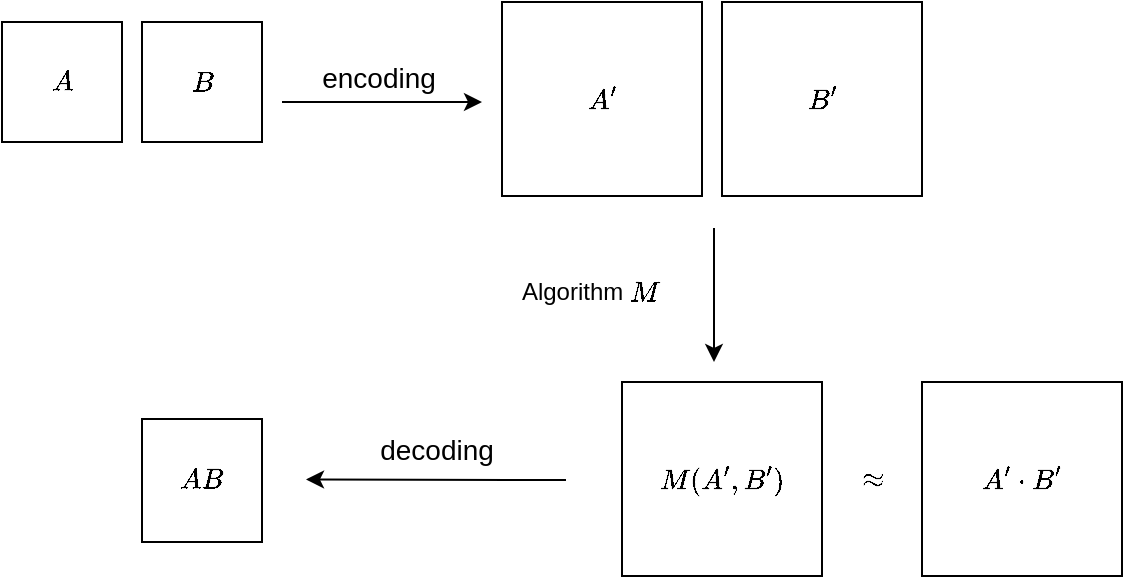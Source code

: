 <mxfile>
    <diagram id="a0IY9pOavN5R539W80ek" name="ページ1">
        <mxGraphModel dx="736" dy="451" grid="1" gridSize="10" guides="1" tooltips="1" connect="1" arrows="1" fold="1" page="1" pageScale="1" pageWidth="827" pageHeight="1169" math="1" shadow="0">
            <root>
                <mxCell id="0"/>
                <mxCell id="1" parent="0"/>
                <mxCell id="2" value="$$A$$" style="whiteSpace=wrap;html=1;" vertex="1" parent="1">
                    <mxGeometry x="40" y="40" width="60" height="60" as="geometry"/>
                </mxCell>
                <mxCell id="3" value="$$B$$" style="whiteSpace=wrap;html=1;" vertex="1" parent="1">
                    <mxGeometry x="110" y="40" width="60" height="60" as="geometry"/>
                </mxCell>
                <mxCell id="4" value="" style="edgeStyle=none;orthogonalLoop=1;jettySize=auto;html=1;" edge="1" parent="1">
                    <mxGeometry width="100" relative="1" as="geometry">
                        <mxPoint x="180" y="80" as="sourcePoint"/>
                        <mxPoint x="280" y="80" as="targetPoint"/>
                        <Array as="points"/>
                    </mxGeometry>
                </mxCell>
                <mxCell id="5" value="encoding" style="text;html=1;align=center;verticalAlign=middle;resizable=0;points=[];autosize=1;strokeColor=none;fillColor=none;strokeWidth=1;fontSize=14;" vertex="1" parent="1">
                    <mxGeometry x="188" y="53" width="80" height="30" as="geometry"/>
                </mxCell>
                <mxCell id="6" value="$$A&#39;$$" style="whiteSpace=wrap;html=1;" vertex="1" parent="1">
                    <mxGeometry x="290" y="30" width="100" height="97" as="geometry"/>
                </mxCell>
                <mxCell id="8" value="$$B&#39;$$" style="whiteSpace=wrap;html=1;" vertex="1" parent="1">
                    <mxGeometry x="400" y="30" width="100" height="97" as="geometry"/>
                </mxCell>
                <mxCell id="9" value="" style="edgeStyle=none;orthogonalLoop=1;jettySize=auto;html=1;" edge="1" parent="1">
                    <mxGeometry width="100" relative="1" as="geometry">
                        <mxPoint x="396" y="143" as="sourcePoint"/>
                        <mxPoint x="396" y="210" as="targetPoint"/>
                        <Array as="points"/>
                    </mxGeometry>
                </mxCell>
                <mxCell id="10" value="Algorithm \(M\)" style="text;html=1;align=center;verticalAlign=middle;resizable=0;points=[];autosize=1;strokeColor=none;fillColor=none;" vertex="1" parent="1">
                    <mxGeometry x="284" y="160" width="100" height="30" as="geometry"/>
                </mxCell>
                <mxCell id="11" value="$$M(A&#39;,B&#39;)$$" style="whiteSpace=wrap;html=1;" vertex="1" parent="1">
                    <mxGeometry x="350" y="220" width="100" height="97" as="geometry"/>
                </mxCell>
                <mxCell id="12" value="$$\approx$$" style="text;html=1;align=center;verticalAlign=middle;resizable=0;points=[];autosize=1;strokeColor=none;fillColor=none;" vertex="1" parent="1">
                    <mxGeometry x="430" y="253.5" width="90" height="30" as="geometry"/>
                </mxCell>
                <mxCell id="13" value="$$A&#39;\cdot B&#39;$$" style="whiteSpace=wrap;html=1;" vertex="1" parent="1">
                    <mxGeometry x="500" y="220" width="100" height="97" as="geometry"/>
                </mxCell>
                <mxCell id="14" value="$$AB$$" style="whiteSpace=wrap;html=1;" vertex="1" parent="1">
                    <mxGeometry x="110" y="238.5" width="60" height="61.5" as="geometry"/>
                </mxCell>
                <mxCell id="15" value="" style="edgeStyle=none;orthogonalLoop=1;jettySize=auto;html=1;" edge="1" parent="1">
                    <mxGeometry width="100" relative="1" as="geometry">
                        <mxPoint x="322" y="269" as="sourcePoint"/>
                        <mxPoint x="192" y="268.75" as="targetPoint"/>
                        <Array as="points"/>
                    </mxGeometry>
                </mxCell>
                <mxCell id="18" value="decoding" style="text;html=1;align=center;verticalAlign=middle;resizable=0;points=[];autosize=1;strokeColor=none;fillColor=none;strokeWidth=1;fontSize=14;" vertex="1" parent="1">
                    <mxGeometry x="217" y="238.5" width="80" height="30" as="geometry"/>
                </mxCell>
            </root>
        </mxGraphModel>
    </diagram>
</mxfile>